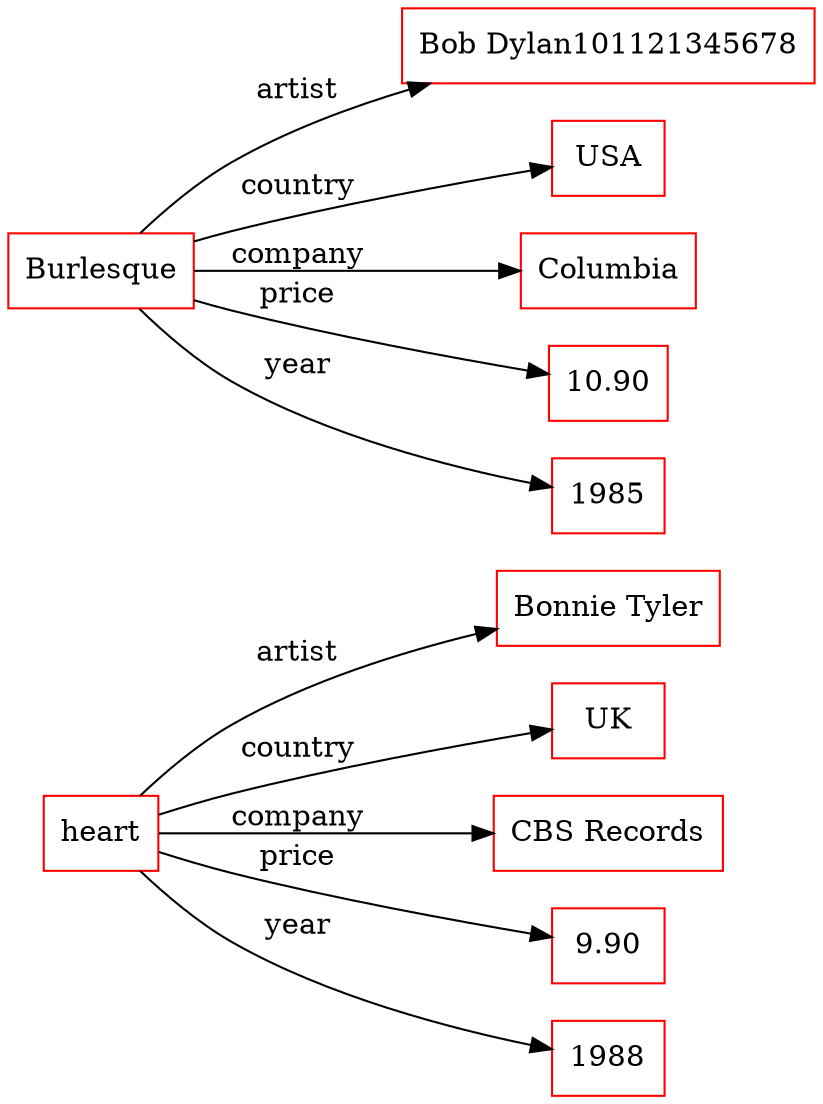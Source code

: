 digraph ar2dtool_diagram { 
rankdir=LR;
size="1000"
node [shape = rectangle, color="red"]; "Bonnie Tyler" "UK" "CBS Records" "9.90" "1988" "Bob Dylan101121345678" "USA" "Columbia" "10.90" "1985" ; /*literals style*/
	"heart" -> "Bonnie Tyler" [ label = "artist" ];
	"heart" -> "UK" [ label = "country" ];
	"heart" -> "CBS Records" [ label = "company" ];
	"heart" -> "9.90" [ label = "price" ];
	"heart" -> "1988" [ label = "year" ];
	"Burlesque" -> "Bob Dylan101121345678" [ label = "artist" ];
	"Burlesque" -> "USA" [ label = "country" ];
	"Burlesque" -> "Columbia" [ label = "company" ];
	"Burlesque" -> "10.90" [ label = "price" ];
	"Burlesque" -> "1985" [ label = "year" ];

}
